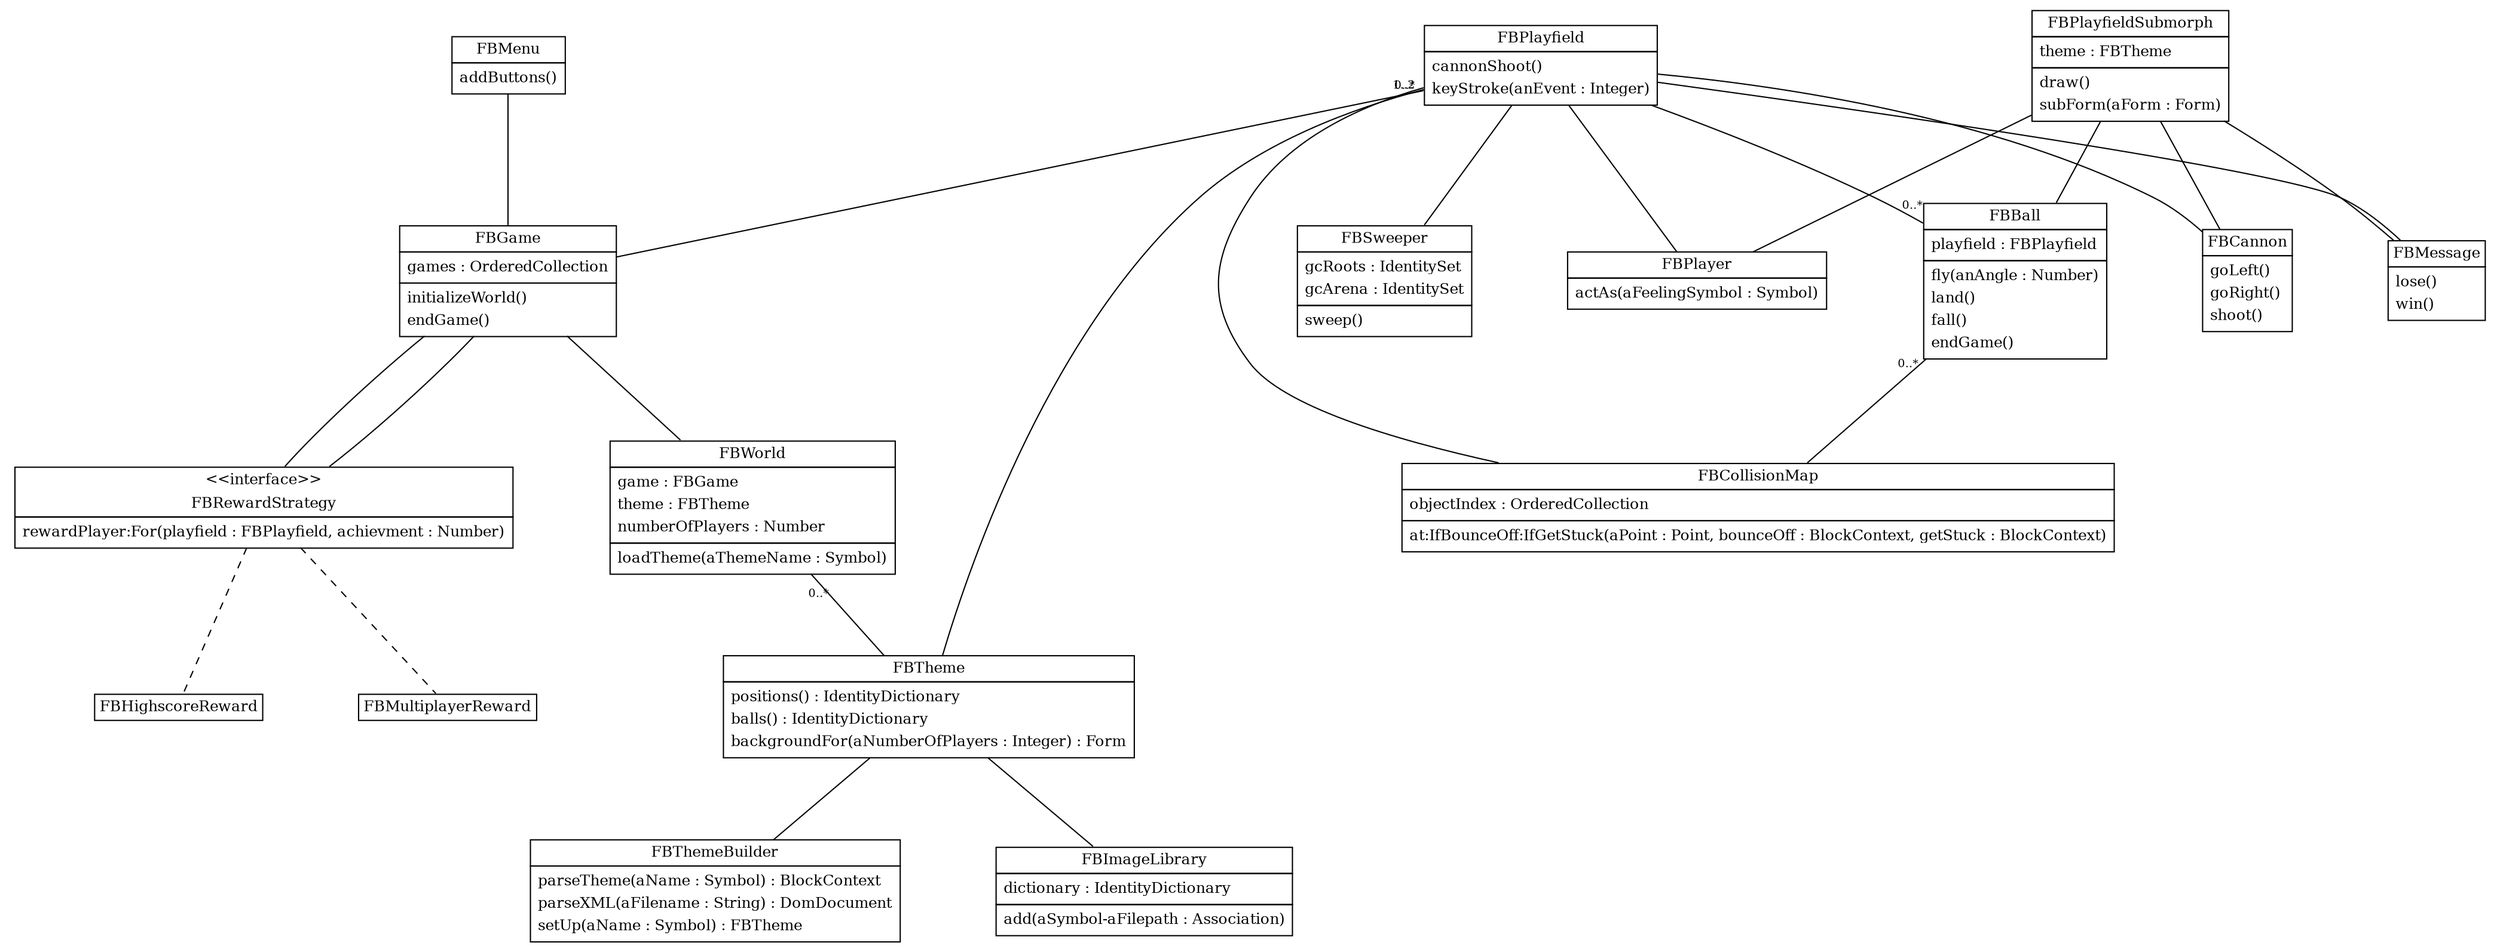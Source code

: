 graph FrozenBubble {
    ranksep = "0.8"
    nodesep = "0.85"
    nojustify = "true"
    graph [
    ]
    node [
        fontsize = 12
        shape = "plaintext"
    ]
    edge [
        fontsize = 9
    ]
    // class FrozenBubble::FBGame
    "FBGame" [label=<
        <TABLE border="0" cellspacing="0" cellpadding="0" cellborder="0" port="port">
        <TR><TD><TABLE border="1" cellborder="0" CELLPADDING="3" CELLSPACING="0" ALIGN="LEFT"><TR><TD>FBGame</TD></TR></TABLE></TD></TR><TR><TD><TABLE border="1" cellborder="0" CELLPADDING="0" CELLSPACING="5" ALIGN="LEFT"><TR><TD align="left">games : OrderedCollection</TD></TR></TABLE></TD></TR><TR><TD><TABLE border="1" cellborder="0" CELLPADDING="0" CELLSPACING="5" ALIGN="LEFT"><TR><TD align="left">initializeWorld()</TD></TR><TR><TD align="left">endGame()</TD></TR></TABLE></TD></TR></TABLE>>];
    // class FrozenBubble::FBWorld
    "FBWorld" [label=<
        <TABLE border="0" cellspacing="0" cellpadding="0" cellborder="0" port="port">
        <TR><TD><TABLE border="1" cellborder="0" CELLPADDING="3" CELLSPACING="0" ALIGN="LEFT"><TR><TD>FBWorld</TD></TR></TABLE></TD></TR><TR><TD><TABLE border="1" cellborder="0" CELLPADDING="0" CELLSPACING="5" ALIGN="LEFT"><TR><TD align="left">game : FBGame</TD></TR><TR><TD align="left">theme : FBTheme</TD></TR><TR><TD align="left">numberOfPlayers : Number</TD></TR></TABLE></TD></TR><TR><TD><TABLE border="1" cellborder="0" CELLPADDING="0" CELLSPACING="5" ALIGN="LEFT"><TR><TD align="left">loadTheme(aThemeName : Symbol)</TD></TR></TABLE></TD></TR></TABLE>>];
    // class FrozenBubble::FBTheme
    "FBTheme" [label=<
        <TABLE border="0" cellspacing="0" cellpadding="0" cellborder="0" port="port">
        <TR><TD><TABLE border="1" cellborder="0" CELLPADDING="3" CELLSPACING="0" ALIGN="LEFT"><TR><TD>FBTheme</TD></TR></TABLE></TD></TR><TR><TD><TABLE border="1" cellborder="0" CELLPADDING="0" CELLSPACING="5" ALIGN="LEFT"><TR><TD align="left">positions() : IdentityDictionary</TD></TR><TR><TD align="left">balls() : IdentityDictionary</TD></TR><TR><TD align="left">backgroundFor(aNumberOfPlayers : Integer) : Form</TD></TR></TABLE></TD></TR></TABLE>>];
    // class FrozenBubble::FBPlayfield
    "FBPlayfield" [label=<
        <TABLE border="0" cellspacing="0" cellpadding="0" cellborder="0" port="port">
        <TR><TD><TABLE border="1" cellborder="0" CELLPADDING="3" CELLSPACING="0" ALIGN="LEFT"><TR><TD>FBPlayfield</TD></TR></TABLE></TD></TR><TR><TD><TABLE border="1" cellborder="0" CELLPADDING="0" CELLSPACING="5" ALIGN="LEFT"><TR><TD align="left">cannonShoot()</TD></TR><TR><TD align="left">keyStroke(anEvent : Integer)</TD></TR></TABLE></TD></TR></TABLE>>];
    FBPlayfield:port -- FBGame:port [
        label = ""
        arrowhead = "opennone"
        headlabel = ""
        arrowtail = "nonenone"
        taillabel = " 1..2"
        labeldistance = "1.7"
        constraint = "true"
        style = "solid"
    ]
    // class FrozenBubble::FBCannon
    "FBCannon" [label=<
        <TABLE border="0" cellspacing="0" cellpadding="0" cellborder="0" port="port">
        <TR><TD><TABLE border="1" cellborder="0" CELLPADDING="3" CELLSPACING="0" ALIGN="LEFT"><TR><TD>FBCannon</TD></TR></TABLE></TD></TR><TR><TD><TABLE border="1" cellborder="0" CELLPADDING="0" CELLSPACING="5" ALIGN="LEFT"><TR><TD align="left">goLeft()</TD></TR><TR><TD align="left">goRight()</TD></TR><TR><TD align="left">shoot()</TD></TR></TABLE></TD></TR></TABLE>>];
    // class FrozenBubble::FBPlayfieldSubmorph
    "FBPlayfieldSubmorph" [label=<
        <TABLE border="0" cellspacing="0" cellpadding="0" cellborder="0" port="port">
        <TR><TD><TABLE border="1" cellborder="0" CELLPADDING="3" CELLSPACING="0" ALIGN="LEFT"><TR><TD>FBPlayfieldSubmorph</TD></TR></TABLE></TD></TR><TR><TD><TABLE border="1" cellborder="0" CELLPADDING="0" CELLSPACING="5" ALIGN="LEFT"><TR><TD align="left">theme : FBTheme</TD></TR></TABLE></TD></TR><TR><TD><TABLE border="1" cellborder="0" CELLPADDING="0" CELLSPACING="5" ALIGN="LEFT"><TR><TD align="left">draw()</TD></TR><TR><TD align="left">subForm(aForm : Form)</TD></TR></TABLE></TD></TR></TABLE>>];
    edge [
        arrowtail = "empty"
        arrowhead = "none"
        taillabel = ""
        headlabel = ""
        constraint = "true"
        style = "none"
    ]
    FBPlayfieldSubmorph:port -- FBCannon:port
    FBPlayfield:port -- FBCannon:port [
        label = ""
        arrowhead = "opennone"
        headlabel = ""
        arrowtail = "diamondnone"
        taillabel = ""
        labeldistance = "1.7"
        constraint = "true"
        style = "solid"
    ]
    // class FrozenBubble::FBMessage
    "FBMessage" [label=<
        <TABLE border="0" cellspacing="0" cellpadding="0" cellborder="0" port="port">
        <TR><TD><TABLE border="1" cellborder="0" CELLPADDING="3" CELLSPACING="0" ALIGN="LEFT"><TR><TD>FBMessage</TD></TR></TABLE></TD></TR><TR><TD><TABLE border="1" cellborder="0" CELLPADDING="0" CELLSPACING="5" ALIGN="LEFT"><TR><TD align="left">lose()</TD></TR><TR><TD align="left">win()</TD></TR></TABLE></TD></TR></TABLE>>];
    edge [
        arrowtail = "empty"
        arrowhead = "none"
        taillabel = ""
        headlabel = ""
        constraint = "true"
        style = "none"
    ]
    FBPlayfieldSubmorph:port -- FBMessage:port
    FBPlayfield:port -- FBMessage:port [
        label = ""
        arrowhead = "opennone"
        headlabel = ""
        arrowtail = "diamondnone"
        taillabel = ""
        labeldistance = "1.7"
        constraint = "true"
        style = "solid"
    ]
    // class FrozenBubble::FBPlayer
    "FBPlayer" [label=<
        <TABLE border="0" cellspacing="0" cellpadding="0" cellborder="0" port="port">
        <TR><TD><TABLE border="1" cellborder="0" CELLPADDING="3" CELLSPACING="0" ALIGN="LEFT"><TR><TD>FBPlayer</TD></TR></TABLE></TD></TR><TR><TD><TABLE border="1" cellborder="0" CELLPADDING="0" CELLSPACING="5" ALIGN="LEFT"><TR><TD align="left">actAs(aFeelingSymbol : Symbol)</TD></TR></TABLE></TD></TR></TABLE>>];
    edge [
        arrowtail = "empty"
        arrowhead = "none"
        taillabel = ""
        headlabel = ""
        constraint = "true"
        style = "none"
    ]
    FBPlayfieldSubmorph:port -- FBPlayer:port
    FBPlayfield:port -- FBPlayer:port [
        label = ""
        arrowhead = "opennone"
        headlabel = ""
        arrowtail = "diamondnone"
        taillabel = ""
        labeldistance = "1.7"
        constraint = "true"
        style = "solid"
    ]
    // class FrozenBubble::FBBall
    "FBBall" [label=<
        <TABLE border="0" cellspacing="0" cellpadding="0" cellborder="0" port="port">
        <TR><TD><TABLE border="1" cellborder="0" CELLPADDING="3" CELLSPACING="0" ALIGN="LEFT"><TR><TD>FBBall</TD></TR></TABLE></TD></TR><TR><TD><TABLE border="1" cellborder="0" CELLPADDING="0" CELLSPACING="5" ALIGN="LEFT"><TR><TD align="left">playfield : FBPlayfield</TD></TR></TABLE></TD></TR><TR><TD><TABLE border="1" cellborder="0" CELLPADDING="0" CELLSPACING="5" ALIGN="LEFT"><TR><TD align="left">fly(anAngle : Number)</TD></TR><TR><TD align="left">land()</TD></TR><TR><TD align="left">fall()</TD></TR><TR><TD align="left">endGame()</TD></TR></TABLE></TD></TR></TABLE>>];
    edge [
        arrowtail = "empty"
        arrowhead = "none"
        taillabel = ""
        headlabel = ""
        constraint = "true"
        style = "none"
    ]
    FBPlayfieldSubmorph:port -- FBBall:port
    // class FrozenBubble::FBCollisionMap
    "FBCollisionMap" [label=<
        <TABLE border="0" cellspacing="0" cellpadding="0" cellborder="0" port="port">
        <TR><TD><TABLE border="1" cellborder="0" CELLPADDING="3" CELLSPACING="0" ALIGN="LEFT"><TR><TD>FBCollisionMap</TD></TR></TABLE></TD></TR><TR><TD><TABLE border="1" cellborder="0" CELLPADDING="0" CELLSPACING="5" ALIGN="LEFT"><TR><TD align="left">objectIndex : OrderedCollection</TD></TR></TABLE></TD></TR><TR><TD><TABLE border="1" cellborder="0" CELLPADDING="0" CELLSPACING="5" ALIGN="LEFT"><TR><TD align="left">at:IfBounceOff:IfGetStuck(aPoint : Point, bounceOff : BlockContext, getStuck : BlockContext)</TD></TR></TABLE></TD></TR></TABLE>>];
    FBPlayfield:port -- FBCollisionMap:port [
        label = ""
        arrowhead = "opennone"
        headlabel = ""
        arrowtail = "diamondnone"
        taillabel = ""
        labeldistance = "1.7"
        constraint = "true"
        style = "solid"
    ]
    FBBall:port -- FBCollisionMap:port [
        label = ""
        arrowhead = "opennone"
        headlabel = ""
        arrowtail = "nonenone"
        taillabel = " 0..*"
        labeldistance = "1.7"
        constraint = "true"
        style = "solid"
    ]
    FBPlayfield:port -- FBBall:port [
        label = ""
        arrowhead = "nonenone"
        headlabel = " 0..*"
        arrowtail = "diamondnone"
        taillabel = ""
        labeldistance = "1.7"
        constraint = "true"
        style = "solid"
    ]
    // class FrozenBubble::FBSweeper
    "FBSweeper" [label=<
        <TABLE border="0" cellspacing="0" cellpadding="0" cellborder="0" port="port">
        <TR><TD><TABLE border="1" cellborder="0" CELLPADDING="3" CELLSPACING="0" ALIGN="LEFT"><TR><TD>FBSweeper</TD></TR></TABLE></TD></TR><TR><TD><TABLE border="1" cellborder="0" CELLPADDING="0" CELLSPACING="5" ALIGN="LEFT"><TR><TD align="left">gcRoots : IdentitySet</TD></TR><TR><TD align="left">gcArena : IdentitySet</TD></TR></TABLE></TD></TR><TR><TD><TABLE border="1" cellborder="0" CELLPADDING="0" CELLSPACING="5" ALIGN="LEFT"><TR><TD align="left">sweep()</TD></TR></TABLE></TD></TR></TABLE>>];
    FBPlayfield:port -- FBSweeper:port [
        label = ""
        arrowhead = "opennone"
        headlabel = ""
        arrowtail = "nonenone"
        taillabel = ""
        labeldistance = "1.7"
        constraint = "true"
        style = "solid"
    ]
    FBPlayfield:port -- FBTheme:port [
        label = ""
        arrowhead = "opennone"
        headlabel = ""
        arrowtail = "nonenone"
        taillabel = " 0..*"
        labeldistance = "1.7"
        constraint = "true"
        style = "solid"
    ]
    // class FrozenBubble::FBThemeBuilder
    "FBThemeBuilder" [label=<
        <TABLE border="0" cellspacing="0" cellpadding="0" cellborder="0" port="port">
        <TR><TD><TABLE border="1" cellborder="0" CELLPADDING="3" CELLSPACING="0" ALIGN="LEFT"><TR><TD>FBThemeBuilder</TD></TR></TABLE></TD></TR><TR><TD><TABLE border="1" cellborder="0" CELLPADDING="0" CELLSPACING="5" ALIGN="LEFT"><TR><TD align="left">parseTheme(aName : Symbol) : BlockContext</TD></TR><TR><TD align="left">parseXML(aFilename : String) : DomDocument</TD></TR><TR><TD align="left">setUp(aName : Symbol) : FBTheme</TD></TR></TABLE></TD></TR></TABLE>>];
    FBTheme:port -- FBThemeBuilder:port [
        label = ""
        arrowhead = "opennone"
        headlabel = ""
        arrowtail = "nonenone"
        taillabel = ""
        labeldistance = "1.7"
        constraint = "true"
        style = "solid"
    ]
    // class FrozenBubble::FBImageLibrary
    "FBImageLibrary" [label=<
        <TABLE border="0" cellspacing="0" cellpadding="0" cellborder="0" port="port">
        <TR><TD><TABLE border="1" cellborder="0" CELLPADDING="3" CELLSPACING="0" ALIGN="LEFT"><TR><TD>FBImageLibrary</TD></TR></TABLE></TD></TR><TR><TD><TABLE border="1" cellborder="0" CELLPADDING="0" CELLSPACING="5" ALIGN="LEFT"><TR><TD align="left">dictionary : IdentityDictionary</TD></TR></TABLE></TD></TR><TR><TD><TABLE border="1" cellborder="0" CELLPADDING="0" CELLSPACING="5" ALIGN="LEFT"><TR><TD align="left">add(aSymbol-aFilepath : Association)</TD></TR></TABLE></TD></TR></TABLE>>];
    FBTheme:port -- FBImageLibrary:port [
        label = ""
        arrowhead = "opennone"
        headlabel = ""
        arrowtail = "diamondnone"
        taillabel = ""
        labeldistance = "1.7"
        constraint = "true"
        style = "solid"
    ]
    FBWorld:port -- FBTheme:port [
        label = ""
        arrowhead = "opennone"
        headlabel = ""
        arrowtail = "nonenone"
        taillabel = " 0..*"
        labeldistance = "1.7"
        constraint = "true"
        style = "solid"
    ]
    FBGame:port -- FBWorld:port [
        label = ""
        arrowhead = "opennone"
        headlabel = ""
        arrowtail = "diamondnone"
        taillabel = ""
        labeldistance = "1.7"
        constraint = "true"
        style = "solid"
    ]
    // interface FrozenBubble::FBRewardStrategy
    "FBRewardStrategy" [
    label=<
        <TABLE border="0" cellspacing="0" cellpadding="0" cellborder="0" port="port">
        <TR><TD><TABLE border="1" cellborder="0" CELLPADDING="3" CELLSPACING="0" ALIGN="LEFT"><TR><TD>&lt;&lt;interface&gt;&gt;</TD></TR><TR><TD>FBRewardStrategy</TD></TR></TABLE></TD></TR><TR><TD><TABLE border="1" cellborder="0" CELLPADDING="0" CELLSPACING="5" align="left"><TR><TD align="left">rewardPlayer:For(playfield : FBPlayfield, achievment : Number)</TD></TR></TABLE></TD></TR></TABLE>>];
    FBGame:port -- FBRewardStrategy:port [
        label = ""
        arrowhead = "opennone"
        headlabel = ""
        arrowtail = "nonenone"
        taillabel = ""
        labeldistance = "1.7"
        constraint = "true"
        style = "solid"
    ]
    FBGame:port -- FBRewardStrategy:port [
        label = ""
        arrowhead = "opennone"
        headlabel = ""
        arrowtail = "nonenone"
        taillabel = ""
        labeldistance = "1.7"
        constraint = "true"
        style = "solid"
    ]
    // class FrozenBubble::FBMenu
    "FBMenu" [label=<
        <TABLE border="0" cellspacing="0" cellpadding="0" cellborder="0" port="port">
        <TR><TD><TABLE border="1" cellborder="0" CELLPADDING="3" CELLSPACING="0" ALIGN="LEFT"><TR><TD>FBMenu</TD></TR></TABLE></TD></TR><TR><TD><TABLE border="1" cellborder="0" CELLPADDING="0" CELLSPACING="5" ALIGN="LEFT"><TR><TD align="left">addButtons()</TD></TR></TABLE></TD></TR></TABLE>>];
    FBMenu:port -- FBGame:port [
        label = ""
        arrowhead = "opennone"
        headlabel = ""
        arrowtail = "nonenone"
        taillabel = ""
        labeldistance = "1.7"
        constraint = "true"
        style = "solid"
    ]
    // class FrozenBubble::FBHighscoreReward
    "FBHighscoreReward" [label=<
        <TABLE border="0" cellspacing="0" cellpadding="0" cellborder="0" port="port">
        <TR><TD><TABLE border="1" cellborder="0" CELLPADDING="3" CELLSPACING="0" ALIGN="LEFT"><TR><TD>FBHighscoreReward</TD></TR></TABLE></TD></TR></TABLE>>];
    edge [
        arrowtail = "empty"
        arrowhead = "none"
        taillabel = ""
        headlabel = ""
        style = "dashed"
    ]
    FBRewardStrategy:port -- FBHighscoreReward:port
    // class FrozenBubble::FBMultiplayerReward
    "FBMultiplayerReward" [label=<
        <TABLE border="0" cellspacing="0" cellpadding="0" cellborder="0" port="port">
        <TR><TD><TABLE border="1" cellborder="0" CELLPADDING="3" CELLSPACING="0" ALIGN="LEFT"><TR><TD>FBMultiplayerReward</TD></TR></TABLE></TD></TR></TABLE>>];
    edge [
        arrowtail = "empty"
        arrowhead = "none"
        taillabel = ""
        headlabel = ""
        style = "dashed"
    ]
    FBRewardStrategy:port -- FBMultiplayerReward:port

}
